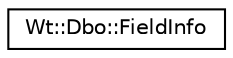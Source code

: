 digraph "Graphical Class Hierarchy"
{
 // LATEX_PDF_SIZE
  edge [fontname="Helvetica",fontsize="10",labelfontname="Helvetica",labelfontsize="10"];
  node [fontname="Helvetica",fontsize="10",shape=record];
  rankdir="LR";
  Node0 [label="Wt::Dbo::FieldInfo",height=0.2,width=0.4,color="black", fillcolor="white", style="filled",URL="$classWt_1_1Dbo_1_1FieldInfo.html",tooltip="Description of a field."];
}
